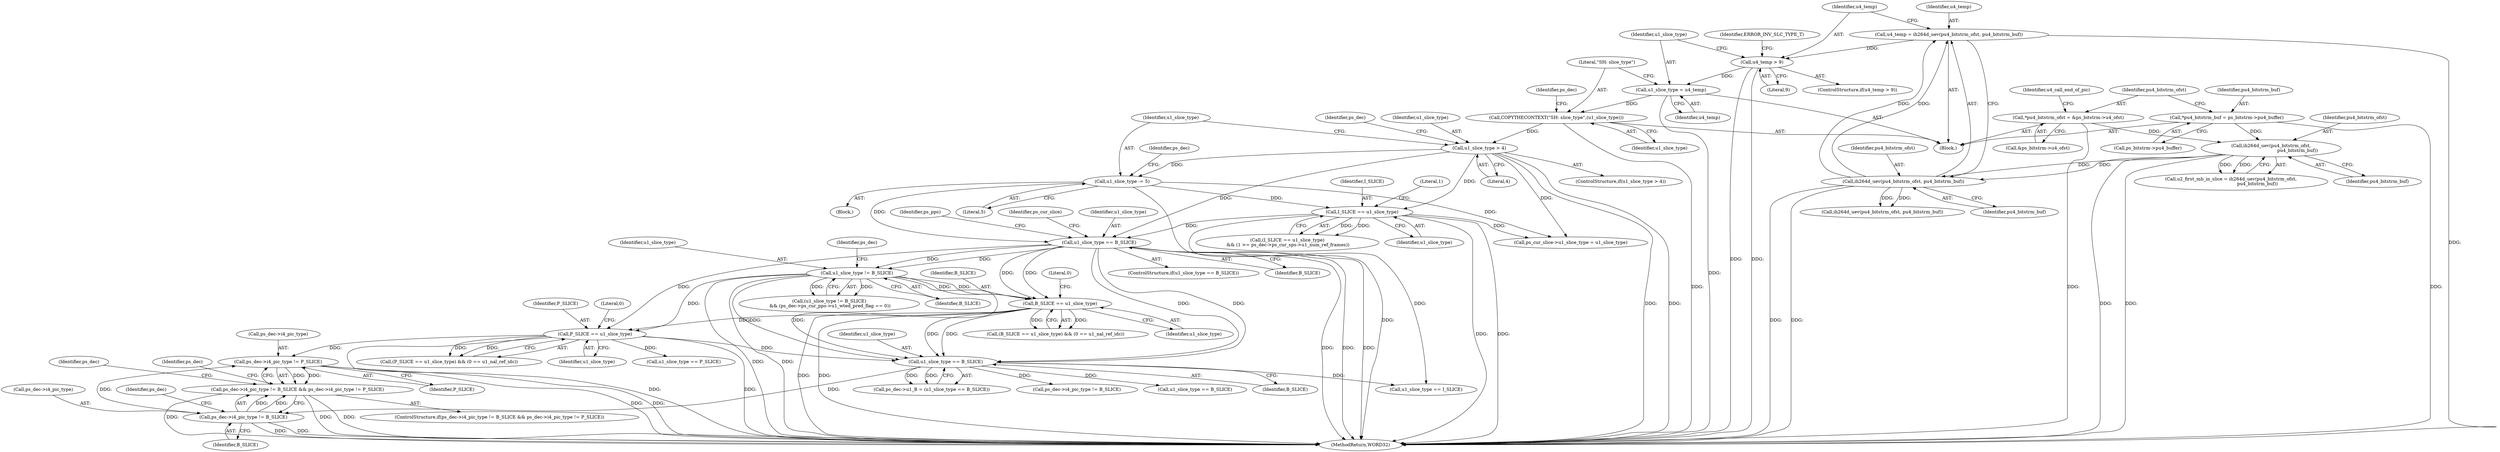 digraph "0_Android_494561291a503840f385fbcd11d9bc5f4dc502b8_2@pointer" {
"1002466" [label="(Call,ps_dec->i4_pic_type != P_SLICE)"];
"1002461" [label="(Call,ps_dec->i4_pic_type != B_SLICE)"];
"1002329" [label="(Call,u1_slice_type == B_SLICE)"];
"1001795" [label="(Call,u1_slice_type != B_SLICE)"];
"1001572" [label="(Call,u1_slice_type == B_SLICE)"];
"1000341" [label="(Call,I_SLICE == u1_slice_type)"];
"1000292" [label="(Call,u1_slice_type > 4)"];
"1000283" [label="(Call,COPYTHECONTEXT(\"SH: slice_type\",(u1_slice_type)))"];
"1000280" [label="(Call,u1_slice_type = u4_temp)"];
"1000275" [label="(Call,u4_temp > 9)"];
"1000269" [label="(Call,u4_temp = ih264d_uev(pu4_bitstrm_ofst, pu4_bitstrm_buf))"];
"1000271" [label="(Call,ih264d_uev(pu4_bitstrm_ofst, pu4_bitstrm_buf))"];
"1000231" [label="(Call,ih264d_uev(pu4_bitstrm_ofst,\n                                     pu4_bitstrm_buf))"];
"1000203" [label="(Call,*pu4_bitstrm_ofst = &ps_bitstrm->u4_ofst)"];
"1000197" [label="(Call,*pu4_bitstrm_buf = ps_bitstrm->pu4_buffer)"];
"1000296" [label="(Call,u1_slice_type -= 5)"];
"1001886" [label="(Call,P_SLICE == u1_slice_type)"];
"1001871" [label="(Call,B_SLICE == u1_slice_type)"];
"1002460" [label="(Call,ps_dec->i4_pic_type != B_SLICE && ps_dec->i4_pic_type != P_SLICE)"];
"1000274" [label="(ControlStructure,if(u4_temp > 9))"];
"1000272" [label="(Identifier,pu4_bitstrm_ofst)"];
"1001873" [label="(Identifier,u1_slice_type)"];
"1000280" [label="(Call,u1_slice_type = u4_temp)"];
"1001794" [label="(Call,(u1_slice_type != B_SLICE)\n && (ps_dec->ps_cur_pps->u1_wted_pred_flag == 0))"];
"1000232" [label="(Identifier,pu4_bitstrm_ofst)"];
"1000199" [label="(Call,ps_bitstrm->pu4_buffer)"];
"1002466" [label="(Call,ps_dec->i4_pic_type != P_SLICE)"];
"1002467" [label="(Call,ps_dec->i4_pic_type)"];
"1000297" [label="(Identifier,u1_slice_type)"];
"1002543" [label="(Identifier,ps_dec)"];
"1000229" [label="(Call,u2_first_mb_in_slice = ih264d_uev(pu4_bitstrm_ofst,\n                                     pu4_bitstrm_buf))"];
"1000291" [label="(ControlStructure,if(u1_slice_type > 4))"];
"1000292" [label="(Call,u1_slice_type > 4)"];
"1000275" [label="(Call,u4_temp > 9)"];
"1000281" [label="(Identifier,u1_slice_type)"];
"1001624" [label="(Identifier,ps_pps)"];
"1000345" [label="(Literal,1)"];
"1001887" [label="(Identifier,P_SLICE)"];
"1002330" [label="(Identifier,u1_slice_type)"];
"1000282" [label="(Identifier,u4_temp)"];
"1000270" [label="(Identifier,u4_temp)"];
"1001801" [label="(Identifier,ps_dec)"];
"1001885" [label="(Call,(P_SLICE == u1_slice_type) && (0 == u1_nal_ref_idc))"];
"1002462" [label="(Call,ps_dec->i4_pic_type)"];
"1002473" [label="(Identifier,ps_dec)"];
"1001796" [label="(Identifier,u1_slice_type)"];
"1000293" [label="(Identifier,u1_slice_type)"];
"1000340" [label="(Call,(I_SLICE == u1_slice_type)\n && (1 >= ps_dec->ps_cur_sps->u1_num_ref_frames))"];
"1000288" [label="(Identifier,ps_dec)"];
"1001875" [label="(Literal,0)"];
"1000294" [label="(Literal,4)"];
"1002443" [label="(Call,u1_slice_type == I_SLICE)"];
"1000277" [label="(Literal,9)"];
"1000203" [label="(Call,*pu4_bitstrm_ofst = &ps_bitstrm->u4_ofst)"];
"1001578" [label="(Identifier,ps_cur_slice)"];
"1002500" [label="(Call,ps_dec->i4_pic_type != B_SLICE)"];
"1002470" [label="(Identifier,P_SLICE)"];
"1000283" [label="(Call,COPYTHECONTEXT(\"SH: slice_type\",(u1_slice_type)))"];
"1000205" [label="(Call,&ps_bitstrm->u4_ofst)"];
"1000412" [label="(Call,ih264d_uev(pu4_bitstrm_ofst, pu4_bitstrm_buf))"];
"1001890" [label="(Literal,0)"];
"1002465" [label="(Identifier,B_SLICE)"];
"1000233" [label="(Identifier,pu4_bitstrm_buf)"];
"1000284" [label="(Literal,\"SH: slice_type\")"];
"1000343" [label="(Identifier,u1_slice_type)"];
"1001871" [label="(Call,B_SLICE == u1_slice_type)"];
"1000298" [label="(Literal,5)"];
"1000231" [label="(Call,ih264d_uev(pu4_bitstrm_ofst,\n                                     pu4_bitstrm_buf))"];
"1000342" [label="(Identifier,I_SLICE)"];
"1002461" [label="(Call,ps_dec->i4_pic_type != B_SLICE)"];
"1000160" [label="(Block,)"];
"1000295" [label="(Block,)"];
"1001888" [label="(Identifier,u1_slice_type)"];
"1000279" [label="(Identifier,ERROR_INV_SLC_TYPE_T)"];
"1001573" [label="(Identifier,u1_slice_type)"];
"1002460" [label="(Call,ps_dec->i4_pic_type != B_SLICE && ps_dec->i4_pic_type != P_SLICE)"];
"1001571" [label="(ControlStructure,if(u1_slice_type == B_SLICE))"];
"1000296" [label="(Call,u1_slice_type -= 5)"];
"1002512" [label="(Call,u1_slice_type == B_SLICE)"];
"1001797" [label="(Identifier,B_SLICE)"];
"1001870" [label="(Call,(B_SLICE == u1_slice_type) && (0 == u1_nal_ref_idc))"];
"1000310" [label="(Identifier,ps_dec)"];
"1002619" [label="(MethodReturn,WORD32)"];
"1000220" [label="(Identifier,u4_call_end_of_pic)"];
"1002478" [label="(Call,u1_slice_type == P_SLICE)"];
"1001886" [label="(Call,P_SLICE == u1_slice_type)"];
"1001574" [label="(Identifier,B_SLICE)"];
"1000198" [label="(Identifier,pu4_bitstrm_buf)"];
"1002468" [label="(Identifier,ps_dec)"];
"1000197" [label="(Call,*pu4_bitstrm_buf = ps_bitstrm->pu4_buffer)"];
"1000269" [label="(Call,u4_temp = ih264d_uev(pu4_bitstrm_ofst, pu4_bitstrm_buf))"];
"1000273" [label="(Identifier,pu4_bitstrm_buf)"];
"1002331" [label="(Identifier,B_SLICE)"];
"1000271" [label="(Call,ih264d_uev(pu4_bitstrm_ofst, pu4_bitstrm_buf))"];
"1000204" [label="(Identifier,pu4_bitstrm_ofst)"];
"1002329" [label="(Call,u1_slice_type == B_SLICE)"];
"1000341" [label="(Call,I_SLICE == u1_slice_type)"];
"1001795" [label="(Call,u1_slice_type != B_SLICE)"];
"1000301" [label="(Identifier,ps_dec)"];
"1001522" [label="(Call,ps_cur_slice->u1_slice_type = u1_slice_type)"];
"1001572" [label="(Call,u1_slice_type == B_SLICE)"];
"1000285" [label="(Identifier,u1_slice_type)"];
"1000276" [label="(Identifier,u4_temp)"];
"1002459" [label="(ControlStructure,if(ps_dec->i4_pic_type != B_SLICE && ps_dec->i4_pic_type != P_SLICE))"];
"1001872" [label="(Identifier,B_SLICE)"];
"1002325" [label="(Call,ps_dec->u1_B = (u1_slice_type == B_SLICE))"];
"1002466" -> "1002460"  [label="AST: "];
"1002466" -> "1002470"  [label="CFG: "];
"1002467" -> "1002466"  [label="AST: "];
"1002470" -> "1002466"  [label="AST: "];
"1002460" -> "1002466"  [label="CFG: "];
"1002466" -> "1002619"  [label="DDG: "];
"1002466" -> "1002619"  [label="DDG: "];
"1002466" -> "1002460"  [label="DDG: "];
"1002466" -> "1002460"  [label="DDG: "];
"1002461" -> "1002466"  [label="DDG: "];
"1001886" -> "1002466"  [label="DDG: "];
"1002461" -> "1002460"  [label="AST: "];
"1002461" -> "1002465"  [label="CFG: "];
"1002462" -> "1002461"  [label="AST: "];
"1002465" -> "1002461"  [label="AST: "];
"1002468" -> "1002461"  [label="CFG: "];
"1002460" -> "1002461"  [label="CFG: "];
"1002461" -> "1002619"  [label="DDG: "];
"1002461" -> "1002619"  [label="DDG: "];
"1002461" -> "1002460"  [label="DDG: "];
"1002461" -> "1002460"  [label="DDG: "];
"1002329" -> "1002461"  [label="DDG: "];
"1002329" -> "1002325"  [label="AST: "];
"1002329" -> "1002331"  [label="CFG: "];
"1002330" -> "1002329"  [label="AST: "];
"1002331" -> "1002329"  [label="AST: "];
"1002325" -> "1002329"  [label="CFG: "];
"1002329" -> "1002325"  [label="DDG: "];
"1002329" -> "1002325"  [label="DDG: "];
"1001795" -> "1002329"  [label="DDG: "];
"1001795" -> "1002329"  [label="DDG: "];
"1001572" -> "1002329"  [label="DDG: "];
"1001572" -> "1002329"  [label="DDG: "];
"1001886" -> "1002329"  [label="DDG: "];
"1001871" -> "1002329"  [label="DDG: "];
"1001871" -> "1002329"  [label="DDG: "];
"1002329" -> "1002443"  [label="DDG: "];
"1002329" -> "1002500"  [label="DDG: "];
"1002329" -> "1002512"  [label="DDG: "];
"1001795" -> "1001794"  [label="AST: "];
"1001795" -> "1001797"  [label="CFG: "];
"1001796" -> "1001795"  [label="AST: "];
"1001797" -> "1001795"  [label="AST: "];
"1001801" -> "1001795"  [label="CFG: "];
"1001794" -> "1001795"  [label="CFG: "];
"1001795" -> "1002619"  [label="DDG: "];
"1001795" -> "1002619"  [label="DDG: "];
"1001795" -> "1001794"  [label="DDG: "];
"1001795" -> "1001794"  [label="DDG: "];
"1001572" -> "1001795"  [label="DDG: "];
"1001572" -> "1001795"  [label="DDG: "];
"1001795" -> "1001871"  [label="DDG: "];
"1001795" -> "1001871"  [label="DDG: "];
"1001795" -> "1001886"  [label="DDG: "];
"1001572" -> "1001571"  [label="AST: "];
"1001572" -> "1001574"  [label="CFG: "];
"1001573" -> "1001572"  [label="AST: "];
"1001574" -> "1001572"  [label="AST: "];
"1001578" -> "1001572"  [label="CFG: "];
"1001624" -> "1001572"  [label="CFG: "];
"1001572" -> "1002619"  [label="DDG: "];
"1001572" -> "1002619"  [label="DDG: "];
"1001572" -> "1002619"  [label="DDG: "];
"1000341" -> "1001572"  [label="DDG: "];
"1000292" -> "1001572"  [label="DDG: "];
"1000296" -> "1001572"  [label="DDG: "];
"1001572" -> "1001871"  [label="DDG: "];
"1001572" -> "1001871"  [label="DDG: "];
"1001572" -> "1001886"  [label="DDG: "];
"1000341" -> "1000340"  [label="AST: "];
"1000341" -> "1000343"  [label="CFG: "];
"1000342" -> "1000341"  [label="AST: "];
"1000343" -> "1000341"  [label="AST: "];
"1000345" -> "1000341"  [label="CFG: "];
"1000340" -> "1000341"  [label="CFG: "];
"1000341" -> "1002619"  [label="DDG: "];
"1000341" -> "1002619"  [label="DDG: "];
"1000341" -> "1000340"  [label="DDG: "];
"1000341" -> "1000340"  [label="DDG: "];
"1000292" -> "1000341"  [label="DDG: "];
"1000296" -> "1000341"  [label="DDG: "];
"1000341" -> "1001522"  [label="DDG: "];
"1000341" -> "1002443"  [label="DDG: "];
"1000292" -> "1000291"  [label="AST: "];
"1000292" -> "1000294"  [label="CFG: "];
"1000293" -> "1000292"  [label="AST: "];
"1000294" -> "1000292"  [label="AST: "];
"1000297" -> "1000292"  [label="CFG: "];
"1000310" -> "1000292"  [label="CFG: "];
"1000292" -> "1002619"  [label="DDG: "];
"1000292" -> "1002619"  [label="DDG: "];
"1000283" -> "1000292"  [label="DDG: "];
"1000292" -> "1000296"  [label="DDG: "];
"1000292" -> "1001522"  [label="DDG: "];
"1000283" -> "1000160"  [label="AST: "];
"1000283" -> "1000285"  [label="CFG: "];
"1000284" -> "1000283"  [label="AST: "];
"1000285" -> "1000283"  [label="AST: "];
"1000288" -> "1000283"  [label="CFG: "];
"1000283" -> "1002619"  [label="DDG: "];
"1000280" -> "1000283"  [label="DDG: "];
"1000280" -> "1000160"  [label="AST: "];
"1000280" -> "1000282"  [label="CFG: "];
"1000281" -> "1000280"  [label="AST: "];
"1000282" -> "1000280"  [label="AST: "];
"1000284" -> "1000280"  [label="CFG: "];
"1000280" -> "1002619"  [label="DDG: "];
"1000275" -> "1000280"  [label="DDG: "];
"1000275" -> "1000274"  [label="AST: "];
"1000275" -> "1000277"  [label="CFG: "];
"1000276" -> "1000275"  [label="AST: "];
"1000277" -> "1000275"  [label="AST: "];
"1000279" -> "1000275"  [label="CFG: "];
"1000281" -> "1000275"  [label="CFG: "];
"1000275" -> "1002619"  [label="DDG: "];
"1000275" -> "1002619"  [label="DDG: "];
"1000269" -> "1000275"  [label="DDG: "];
"1000269" -> "1000160"  [label="AST: "];
"1000269" -> "1000271"  [label="CFG: "];
"1000270" -> "1000269"  [label="AST: "];
"1000271" -> "1000269"  [label="AST: "];
"1000276" -> "1000269"  [label="CFG: "];
"1000269" -> "1002619"  [label="DDG: "];
"1000271" -> "1000269"  [label="DDG: "];
"1000271" -> "1000269"  [label="DDG: "];
"1000271" -> "1000273"  [label="CFG: "];
"1000272" -> "1000271"  [label="AST: "];
"1000273" -> "1000271"  [label="AST: "];
"1000271" -> "1002619"  [label="DDG: "];
"1000271" -> "1002619"  [label="DDG: "];
"1000231" -> "1000271"  [label="DDG: "];
"1000231" -> "1000271"  [label="DDG: "];
"1000271" -> "1000412"  [label="DDG: "];
"1000271" -> "1000412"  [label="DDG: "];
"1000231" -> "1000229"  [label="AST: "];
"1000231" -> "1000233"  [label="CFG: "];
"1000232" -> "1000231"  [label="AST: "];
"1000233" -> "1000231"  [label="AST: "];
"1000229" -> "1000231"  [label="CFG: "];
"1000231" -> "1002619"  [label="DDG: "];
"1000231" -> "1002619"  [label="DDG: "];
"1000231" -> "1000229"  [label="DDG: "];
"1000231" -> "1000229"  [label="DDG: "];
"1000203" -> "1000231"  [label="DDG: "];
"1000197" -> "1000231"  [label="DDG: "];
"1000203" -> "1000160"  [label="AST: "];
"1000203" -> "1000205"  [label="CFG: "];
"1000204" -> "1000203"  [label="AST: "];
"1000205" -> "1000203"  [label="AST: "];
"1000220" -> "1000203"  [label="CFG: "];
"1000203" -> "1002619"  [label="DDG: "];
"1000197" -> "1000160"  [label="AST: "];
"1000197" -> "1000199"  [label="CFG: "];
"1000198" -> "1000197"  [label="AST: "];
"1000199" -> "1000197"  [label="AST: "];
"1000204" -> "1000197"  [label="CFG: "];
"1000197" -> "1002619"  [label="DDG: "];
"1000296" -> "1000295"  [label="AST: "];
"1000296" -> "1000298"  [label="CFG: "];
"1000297" -> "1000296"  [label="AST: "];
"1000298" -> "1000296"  [label="AST: "];
"1000301" -> "1000296"  [label="CFG: "];
"1000296" -> "1002619"  [label="DDG: "];
"1000296" -> "1001522"  [label="DDG: "];
"1001886" -> "1001885"  [label="AST: "];
"1001886" -> "1001888"  [label="CFG: "];
"1001887" -> "1001886"  [label="AST: "];
"1001888" -> "1001886"  [label="AST: "];
"1001890" -> "1001886"  [label="CFG: "];
"1001885" -> "1001886"  [label="CFG: "];
"1001886" -> "1002619"  [label="DDG: "];
"1001886" -> "1002619"  [label="DDG: "];
"1001886" -> "1001885"  [label="DDG: "];
"1001886" -> "1001885"  [label="DDG: "];
"1001871" -> "1001886"  [label="DDG: "];
"1001886" -> "1002478"  [label="DDG: "];
"1001871" -> "1001870"  [label="AST: "];
"1001871" -> "1001873"  [label="CFG: "];
"1001872" -> "1001871"  [label="AST: "];
"1001873" -> "1001871"  [label="AST: "];
"1001875" -> "1001871"  [label="CFG: "];
"1001870" -> "1001871"  [label="CFG: "];
"1001871" -> "1002619"  [label="DDG: "];
"1001871" -> "1002619"  [label="DDG: "];
"1001871" -> "1001870"  [label="DDG: "];
"1001871" -> "1001870"  [label="DDG: "];
"1002460" -> "1002459"  [label="AST: "];
"1002473" -> "1002460"  [label="CFG: "];
"1002543" -> "1002460"  [label="CFG: "];
"1002460" -> "1002619"  [label="DDG: "];
"1002460" -> "1002619"  [label="DDG: "];
"1002460" -> "1002619"  [label="DDG: "];
}
